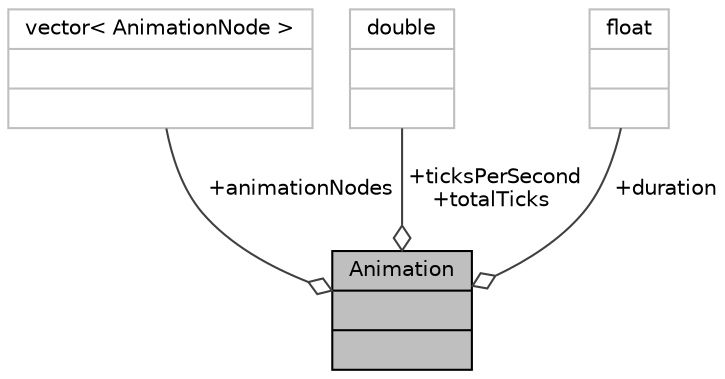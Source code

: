 digraph "Animation"
{
 // LATEX_PDF_SIZE
  edge [fontname="Helvetica",fontsize="10",labelfontname="Helvetica",labelfontsize="10"];
  node [fontname="Helvetica",fontsize="10",shape=record];
  Node1 [label="{Animation\n||}",height=0.2,width=0.4,color="black", fillcolor="grey75", style="filled", fontcolor="black",tooltip="Immutable animation data. Animations should be stored somewhere and requested when needed to be store..."];
  Node2 -> Node1 [color="grey25",fontsize="10",style="solid",label=" +animationNodes" ,arrowhead="odiamond",fontname="Helvetica"];
  Node2 [label="{vector\< AnimationNode \>\n||}",height=0.2,width=0.4,color="grey75", fillcolor="white", style="filled",tooltip=" "];
  Node3 -> Node1 [color="grey25",fontsize="10",style="solid",label=" +ticksPerSecond\n+totalTicks" ,arrowhead="odiamond",fontname="Helvetica"];
  Node3 [label="{double\n||}",height=0.2,width=0.4,color="grey75", fillcolor="white", style="filled",tooltip=" "];
  Node4 -> Node1 [color="grey25",fontsize="10",style="solid",label=" +duration" ,arrowhead="odiamond",fontname="Helvetica"];
  Node4 [label="{float\n||}",height=0.2,width=0.4,color="grey75", fillcolor="white", style="filled",tooltip=" "];
}
